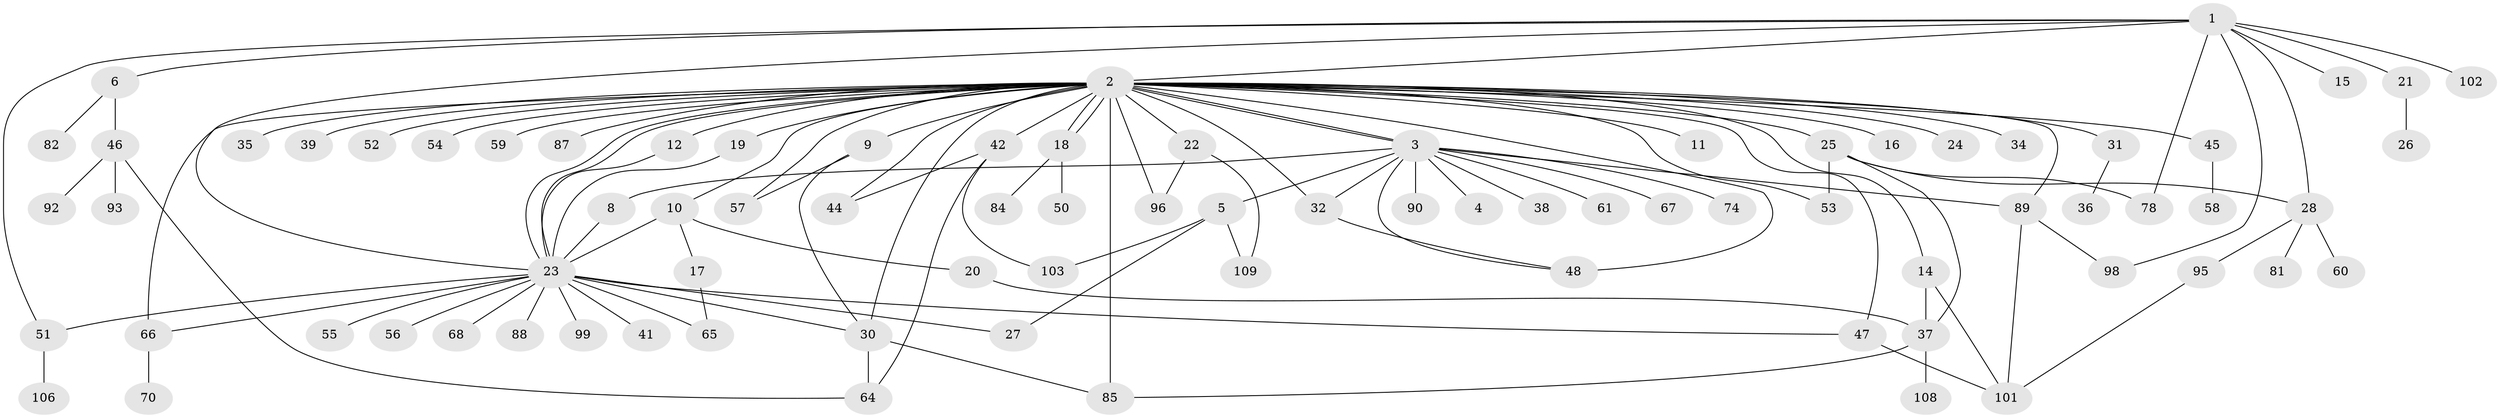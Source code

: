 // Generated by graph-tools (version 1.1) at 2025/23/03/03/25 07:23:53]
// undirected, 82 vertices, 118 edges
graph export_dot {
graph [start="1"]
  node [color=gray90,style=filled];
  1 [super="+13"];
  2 [super="+7"];
  3 [super="+80"];
  4;
  5 [super="+73"];
  6 [super="+71"];
  8;
  9 [super="+97"];
  10 [super="+104"];
  11;
  12;
  14 [super="+100"];
  15;
  16;
  17 [super="+83"];
  18 [super="+63"];
  19;
  20;
  21;
  22;
  23 [super="+40"];
  24;
  25 [super="+112"];
  26;
  27 [super="+29"];
  28 [super="+49"];
  30 [super="+43"];
  31;
  32 [super="+33"];
  34;
  35;
  36;
  37 [super="+62"];
  38;
  39;
  41 [super="+76"];
  42 [super="+111"];
  44 [super="+79"];
  45;
  46 [super="+86"];
  47 [super="+91"];
  48;
  50;
  51;
  52;
  53;
  54;
  55;
  56 [super="+77"];
  57 [super="+75"];
  58;
  59;
  60;
  61;
  64;
  65 [super="+69"];
  66 [super="+72"];
  67;
  68;
  70;
  74;
  78;
  81;
  82;
  84;
  85 [super="+105"];
  87;
  88;
  89 [super="+94"];
  90;
  92;
  93;
  95 [super="+107"];
  96;
  98;
  99;
  101 [super="+110"];
  102;
  103;
  106;
  108;
  109;
  1 -- 2;
  1 -- 6;
  1 -- 21;
  1 -- 51;
  1 -- 78;
  1 -- 102;
  1 -- 98;
  1 -- 15;
  1 -- 23;
  1 -- 28;
  2 -- 3;
  2 -- 3;
  2 -- 9;
  2 -- 10;
  2 -- 11;
  2 -- 14;
  2 -- 16;
  2 -- 18;
  2 -- 18;
  2 -- 23;
  2 -- 23;
  2 -- 24;
  2 -- 30 [weight=2];
  2 -- 31;
  2 -- 34;
  2 -- 35;
  2 -- 39;
  2 -- 42;
  2 -- 44;
  2 -- 45;
  2 -- 47 [weight=2];
  2 -- 48 [weight=2];
  2 -- 52;
  2 -- 53;
  2 -- 57 [weight=2];
  2 -- 66;
  2 -- 85;
  2 -- 96;
  2 -- 32;
  2 -- 12;
  2 -- 19;
  2 -- 22;
  2 -- 54;
  2 -- 87;
  2 -- 25 [weight=2];
  2 -- 59;
  2 -- 89;
  3 -- 4;
  3 -- 5;
  3 -- 8;
  3 -- 38;
  3 -- 48;
  3 -- 61;
  3 -- 67;
  3 -- 74;
  3 -- 89;
  3 -- 90;
  3 -- 32;
  5 -- 27;
  5 -- 103;
  5 -- 109;
  6 -- 46;
  6 -- 82;
  8 -- 23;
  9 -- 30;
  9 -- 57;
  10 -- 17;
  10 -- 20;
  10 -- 23;
  12 -- 23;
  14 -- 37;
  14 -- 101;
  17 -- 65;
  18 -- 50;
  18 -- 84;
  19 -- 23;
  20 -- 37;
  21 -- 26;
  22 -- 96;
  22 -- 109;
  23 -- 27;
  23 -- 47 [weight=2];
  23 -- 55;
  23 -- 65;
  23 -- 68;
  23 -- 88;
  23 -- 99;
  23 -- 41;
  23 -- 51;
  23 -- 56;
  23 -- 66;
  23 -- 30;
  25 -- 28;
  25 -- 53;
  25 -- 37;
  25 -- 78;
  28 -- 81;
  28 -- 60;
  28 -- 95;
  30 -- 64;
  30 -- 85;
  31 -- 36;
  32 -- 48;
  37 -- 85;
  37 -- 108;
  42 -- 44;
  42 -- 64;
  42 -- 103;
  45 -- 58;
  46 -- 64;
  46 -- 92;
  46 -- 93;
  47 -- 101;
  51 -- 106;
  66 -- 70;
  89 -- 101;
  89 -- 98;
  95 -- 101;
}
